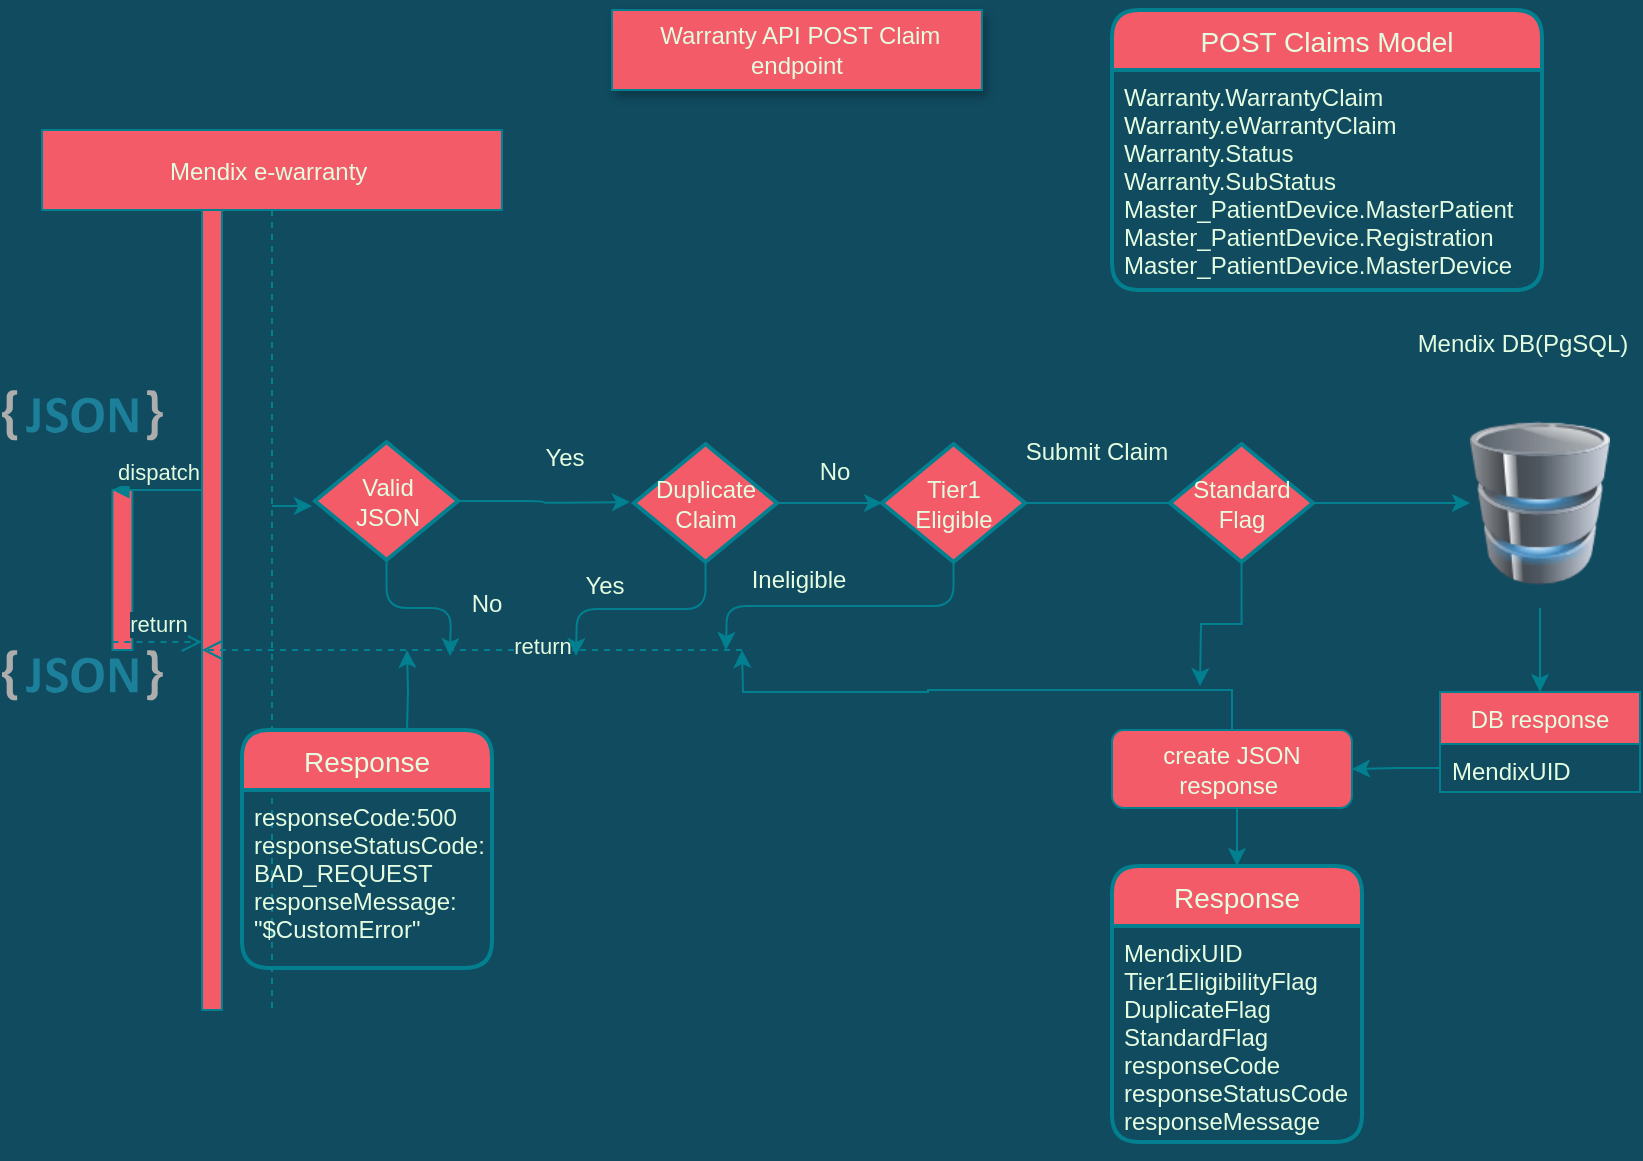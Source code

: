 <mxfile version="14.8.0" type="github">
  <diagram id="kgpKYQtTHZ0yAKxKKP6v" name="Page-1">
    <mxGraphModel dx="1038" dy="547" grid="1" gridSize="3" guides="1" tooltips="1" connect="1" arrows="1" fold="1" page="1" pageScale="1" pageWidth="850" pageHeight="1100" background="#114B5F" math="0" shadow="0">
      <root>
        <mxCell id="0" />
        <mxCell id="1" parent="0" />
        <mxCell id="S-PPVUhzRQh5IIJFHJLY-30" value="&amp;nbsp;Warranty API POST Claim endpoint" style="text;html=1;align=center;verticalAlign=middle;whiteSpace=wrap;rounded=0;shadow=1;fillColor=#F45B69;strokeColor=#028090;fontColor=#E4FDE1;" parent="1" vertex="1">
          <mxGeometry x="315" y="10" width="185" height="40" as="geometry" />
        </mxCell>
        <object label="Mendix e-warranty " id="3nuBFxr9cyL0pnOWT2aG-1">
          <mxCell style="shape=umlLifeline;perimeter=lifelinePerimeter;container=1;collapsible=0;recursiveResize=0;rounded=0;shadow=0;strokeWidth=1;fillColor=#F45B69;strokeColor=#028090;fontColor=#E4FDE1;" parent="1" vertex="1">
            <mxGeometry x="30" y="70" width="230" height="440" as="geometry" />
          </mxCell>
        </object>
        <mxCell id="3nuBFxr9cyL0pnOWT2aG-2" value="" style="points=[];perimeter=orthogonalPerimeter;rounded=0;shadow=0;strokeWidth=1;fillColor=#F45B69;strokeColor=#028090;fontColor=#E4FDE1;" parent="3nuBFxr9cyL0pnOWT2aG-1" vertex="1">
          <mxGeometry x="80" y="40" width="10" height="400" as="geometry" />
        </mxCell>
        <mxCell id="NuTsC-qYxs-nushXYF4Y-41" value="" style="endArrow=classic;html=1;fontColor=#E4FDE1;strokeColor=#028090;fillColor=#F45B69;labelBackgroundColor=#114B5F;" parent="3nuBFxr9cyL0pnOWT2aG-1" source="3nuBFxr9cyL0pnOWT2aG-1" edge="1">
          <mxGeometry width="50" height="50" relative="1" as="geometry">
            <mxPoint x="90" y="211" as="sourcePoint" />
            <mxPoint x="135" y="188" as="targetPoint" />
          </mxGeometry>
        </mxCell>
        <mxCell id="uPZaJIyxfJ7PoCBkE-e1-34" value="&lt;span style=&quot;color: rgba(0 , 0 , 0 , 0) ; font-family: monospace ; font-size: 0px&quot;&gt;g&lt;/span&gt;" style="text;html=1;align=center;verticalAlign=middle;resizable=0;points=[];autosize=1;fontColor=#E4FDE1;" parent="1" vertex="1">
          <mxGeometry x="440" y="250" width="20" height="20" as="geometry" />
        </mxCell>
        <mxCell id="NuTsC-qYxs-nushXYF4Y-32" style="edgeStyle=orthogonalEdgeStyle;curved=0;rounded=1;sketch=0;orthogonalLoop=1;jettySize=auto;html=1;exitX=0.5;exitY=1;exitDx=0;exitDy=0;entryX=0.5;entryY=0;entryDx=0;entryDy=0;fontColor=#E4FDE1;strokeColor=#028090;fillColor=#F45B69;labelBackgroundColor=#114B5F;" parent="1" source="8tkr-KhlQ4kUat4qIyOS-1" target="-wJCNphR5galvLtW1J4u-19" edge="1">
          <mxGeometry relative="1" as="geometry" />
        </mxCell>
        <mxCell id="8tkr-KhlQ4kUat4qIyOS-1" value="" style="image;html=1;image=img/lib/clip_art/computers/Database_128x128.png;fontFamily=Helvetica;fontSize=12;fontColor=#E4FDE1;align=center;strokeColor=#028090;fillColor=#F45B69;labelBackgroundColor=#114B5F;" parent="1" vertex="1">
          <mxGeometry x="744" y="204" width="70" height="105" as="geometry" />
        </mxCell>
        <mxCell id="U4aJJLkr5VwEqsjg9ysN-1" value="" style="html=1;points=[];perimeter=orthogonalPerimeter;fillColor=#F45B69;strokeColor=#028090;fontColor=#E4FDE1;" parent="1" vertex="1">
          <mxGeometry x="65.2" y="250" width="10" height="80" as="geometry" />
        </mxCell>
        <mxCell id="U4aJJLkr5VwEqsjg9ysN-2" value="dispatch" style="html=1;verticalAlign=bottom;endArrow=block;entryX=0;entryY=0;strokeColor=#028090;fontColor=#E4FDE1;labelBackgroundColor=#114B5F;" parent="1" target="U4aJJLkr5VwEqsjg9ysN-1" edge="1">
          <mxGeometry relative="1" as="geometry">
            <mxPoint x="110" y="250" as="sourcePoint" />
          </mxGeometry>
        </mxCell>
        <mxCell id="U4aJJLkr5VwEqsjg9ysN-3" value="return" style="html=1;verticalAlign=bottom;endArrow=open;dashed=1;endSize=8;exitX=0;exitY=0.95;strokeColor=#028090;fontColor=#E4FDE1;labelBackgroundColor=#114B5F;" parent="1" source="U4aJJLkr5VwEqsjg9ysN-1" edge="1">
          <mxGeometry relative="1" as="geometry">
            <mxPoint x="110" y="326" as="targetPoint" />
          </mxGeometry>
        </mxCell>
        <mxCell id="U4aJJLkr5VwEqsjg9ysN-4" value="" style="dashed=0;outlineConnect=0;html=1;align=center;labelPosition=center;verticalLabelPosition=bottom;verticalAlign=top;shape=mxgraph.weblogos.json_2;fillColor=#F45B69;strokeColor=#028090;fontColor=#E4FDE1;" parent="1" vertex="1">
          <mxGeometry x="10" y="200" width="80.4" height="25.2" as="geometry" />
        </mxCell>
        <mxCell id="U4aJJLkr5VwEqsjg9ysN-5" value="" style="dashed=0;outlineConnect=0;html=1;align=center;labelPosition=center;verticalLabelPosition=bottom;verticalAlign=top;shape=mxgraph.weblogos.json_2;fillColor=#F45B69;strokeColor=#028090;fontColor=#E4FDE1;" parent="1" vertex="1">
          <mxGeometry x="10" y="330" width="80.4" height="25.2" as="geometry" />
        </mxCell>
        <mxCell id="o4F7I5KbzvhBMEf7b5Hm-10" value="return" style="html=1;verticalAlign=bottom;endArrow=open;dashed=1;endSize=8;strokeColor=#028090;fontColor=#E4FDE1;labelBackgroundColor=#114B5F;" parent="1" edge="1">
          <mxGeometry x="-0.259" y="7" relative="1" as="geometry">
            <mxPoint x="380" y="330" as="sourcePoint" />
            <mxPoint x="110" y="330" as="targetPoint" />
            <mxPoint as="offset" />
          </mxGeometry>
        </mxCell>
        <mxCell id="o4F7I5KbzvhBMEf7b5Hm-25" value="Response" style="swimlane;childLayout=stackLayout;horizontal=1;startSize=30;horizontalStack=0;rounded=1;fontSize=14;fontStyle=0;strokeWidth=2;resizeParent=0;resizeLast=1;shadow=0;dashed=0;align=center;fillColor=#F45B69;strokeColor=#028090;fontColor=#E4FDE1;" parent="1" vertex="1">
          <mxGeometry x="565" y="438" width="125" height="138" as="geometry" />
        </mxCell>
        <mxCell id="o4F7I5KbzvhBMEf7b5Hm-26" value="MendixUID&#xa;Tier1EligibilityFlag&#xa;DuplicateFlag&#xa;StandardFlag&#xa;responseCode&#xa;responseStatusCode&#xa;responseMessage&#xa;" style="align=left;strokeColor=none;fillColor=none;spacingLeft=4;fontSize=12;verticalAlign=top;resizable=0;rotatable=0;part=1;fontColor=#E4FDE1;" parent="o4F7I5KbzvhBMEf7b5Hm-25" vertex="1">
          <mxGeometry y="30" width="125" height="108" as="geometry" />
        </mxCell>
        <mxCell id="18Ler7sBSwxNWshURoEd-3" style="edgeStyle=orthogonalEdgeStyle;rounded=0;orthogonalLoop=1;jettySize=auto;html=1;exitX=0.5;exitY=1;exitDx=0;exitDy=0;strokeColor=#028090;fontColor=#E4FDE1;labelBackgroundColor=#114B5F;" parent="o4F7I5KbzvhBMEf7b5Hm-25" source="o4F7I5KbzvhBMEf7b5Hm-26" target="o4F7I5KbzvhBMEf7b5Hm-26" edge="1">
          <mxGeometry relative="1" as="geometry" />
        </mxCell>
        <mxCell id="18Ler7sBSwxNWshURoEd-4" style="edgeStyle=orthogonalEdgeStyle;rounded=0;orthogonalLoop=1;jettySize=auto;html=1;exitX=0.5;exitY=1;exitDx=0;exitDy=0;strokeColor=#028090;fontColor=#E4FDE1;labelBackgroundColor=#114B5F;" parent="o4F7I5KbzvhBMEf7b5Hm-25" source="o4F7I5KbzvhBMEf7b5Hm-26" target="o4F7I5KbzvhBMEf7b5Hm-26" edge="1">
          <mxGeometry relative="1" as="geometry" />
        </mxCell>
        <mxCell id="18Ler7sBSwxNWshURoEd-5" style="edgeStyle=orthogonalEdgeStyle;rounded=0;orthogonalLoop=1;jettySize=auto;html=1;exitX=0.5;exitY=1;exitDx=0;exitDy=0;strokeColor=#028090;fontColor=#E4FDE1;labelBackgroundColor=#114B5F;" parent="o4F7I5KbzvhBMEf7b5Hm-25" source="o4F7I5KbzvhBMEf7b5Hm-26" target="o4F7I5KbzvhBMEf7b5Hm-26" edge="1">
          <mxGeometry relative="1" as="geometry" />
        </mxCell>
        <mxCell id="18Ler7sBSwxNWshURoEd-19" style="edgeStyle=orthogonalEdgeStyle;rounded=0;orthogonalLoop=1;jettySize=auto;html=1;exitX=0.5;exitY=1;exitDx=0;exitDy=0;strokeColor=#028090;fontColor=#E4FDE1;labelBackgroundColor=#114B5F;" parent="o4F7I5KbzvhBMEf7b5Hm-25" source="o4F7I5KbzvhBMEf7b5Hm-26" target="o4F7I5KbzvhBMEf7b5Hm-26" edge="1">
          <mxGeometry relative="1" as="geometry" />
        </mxCell>
        <mxCell id="18Ler7sBSwxNWshURoEd-20" style="edgeStyle=orthogonalEdgeStyle;rounded=0;orthogonalLoop=1;jettySize=auto;html=1;exitX=0.5;exitY=1;exitDx=0;exitDy=0;strokeColor=#028090;fontColor=#E4FDE1;labelBackgroundColor=#114B5F;" parent="o4F7I5KbzvhBMEf7b5Hm-25" source="o4F7I5KbzvhBMEf7b5Hm-26" target="o4F7I5KbzvhBMEf7b5Hm-26" edge="1">
          <mxGeometry relative="1" as="geometry" />
        </mxCell>
        <mxCell id="o4F7I5KbzvhBMEf7b5Hm-29" style="edgeStyle=orthogonalEdgeStyle;rounded=0;orthogonalLoop=1;jettySize=auto;html=1;exitX=0.5;exitY=1;exitDx=0;exitDy=0;entryX=0.5;entryY=0;entryDx=0;entryDy=0;strokeColor=#028090;fontColor=#E4FDE1;labelBackgroundColor=#114B5F;" parent="1" source="o4F7I5KbzvhBMEf7b5Hm-28" target="o4F7I5KbzvhBMEf7b5Hm-25" edge="1">
          <mxGeometry relative="1" as="geometry" />
        </mxCell>
        <mxCell id="4Nz6qEvkmZNa70ng-Zwl-9" style="edgeStyle=orthogonalEdgeStyle;rounded=0;orthogonalLoop=1;jettySize=auto;html=1;exitX=0.5;exitY=0;exitDx=0;exitDy=0;strokeColor=#028090;fontColor=#E4FDE1;labelBackgroundColor=#114B5F;" parent="1" source="o4F7I5KbzvhBMEf7b5Hm-28" edge="1">
          <mxGeometry relative="1" as="geometry">
            <mxPoint x="380" y="330" as="targetPoint" />
          </mxGeometry>
        </mxCell>
        <mxCell id="o4F7I5KbzvhBMEf7b5Hm-28" value="create JSON response&amp;nbsp;" style="rounded=1;whiteSpace=wrap;html=1;fillColor=#F45B69;strokeColor=#028090;fontColor=#E4FDE1;" parent="1" vertex="1">
          <mxGeometry x="565" y="370" width="120" height="39" as="geometry" />
        </mxCell>
        <mxCell id="18Ler7sBSwxNWshURoEd-6" value="POST Claims Model" style="swimlane;childLayout=stackLayout;horizontal=1;startSize=30;horizontalStack=0;rounded=1;fontSize=14;fontStyle=0;strokeWidth=2;resizeParent=0;resizeLast=1;shadow=0;dashed=0;align=center;fillColor=#F45B69;strokeColor=#028090;fontColor=#E4FDE1;" parent="1" vertex="1">
          <mxGeometry x="565" y="10" width="215" height="140" as="geometry">
            <mxRectangle x="565" y="10" width="160" height="30" as="alternateBounds" />
          </mxGeometry>
        </mxCell>
        <mxCell id="18Ler7sBSwxNWshURoEd-7" value="Warranty.WarrantyClaim&#xa;Warranty.eWarrantyClaim&#xa;Warranty.Status&#xa;Warranty.SubStatus&#xa;Master_PatientDevice.MasterPatient&#xa;Master_PatientDevice.Registration&#xa;Master_PatientDevice.MasterDevice" style="align=left;strokeColor=none;fillColor=none;spacingLeft=4;fontSize=12;verticalAlign=top;resizable=0;rotatable=0;part=1;fontColor=#E4FDE1;" parent="18Ler7sBSwxNWshURoEd-6" vertex="1">
          <mxGeometry y="30" width="215" height="110" as="geometry" />
        </mxCell>
        <mxCell id="18Ler7sBSwxNWshURoEd-8" style="edgeStyle=orthogonalEdgeStyle;rounded=0;orthogonalLoop=1;jettySize=auto;html=1;exitX=0.5;exitY=1;exitDx=0;exitDy=0;strokeColor=#028090;fontColor=#E4FDE1;labelBackgroundColor=#114B5F;" parent="18Ler7sBSwxNWshURoEd-6" source="18Ler7sBSwxNWshURoEd-7" target="18Ler7sBSwxNWshURoEd-7" edge="1">
          <mxGeometry relative="1" as="geometry" />
        </mxCell>
        <mxCell id="18Ler7sBSwxNWshURoEd-9" style="edgeStyle=orthogonalEdgeStyle;rounded=0;orthogonalLoop=1;jettySize=auto;html=1;exitX=0.5;exitY=1;exitDx=0;exitDy=0;strokeColor=#028090;fontColor=#E4FDE1;labelBackgroundColor=#114B5F;" parent="18Ler7sBSwxNWshURoEd-6" source="18Ler7sBSwxNWshURoEd-7" target="18Ler7sBSwxNWshURoEd-7" edge="1">
          <mxGeometry relative="1" as="geometry" />
        </mxCell>
        <mxCell id="18Ler7sBSwxNWshURoEd-10" style="edgeStyle=orthogonalEdgeStyle;rounded=0;orthogonalLoop=1;jettySize=auto;html=1;exitX=0.5;exitY=1;exitDx=0;exitDy=0;strokeColor=#028090;fontColor=#E4FDE1;labelBackgroundColor=#114B5F;" parent="18Ler7sBSwxNWshURoEd-6" source="18Ler7sBSwxNWshURoEd-7" target="18Ler7sBSwxNWshURoEd-7" edge="1">
          <mxGeometry relative="1" as="geometry" />
        </mxCell>
        <mxCell id="-wJCNphR5galvLtW1J4u-19" value="DB response" style="swimlane;fontStyle=0;childLayout=stackLayout;horizontal=1;startSize=26;horizontalStack=0;resizeParent=1;resizeParentMax=0;resizeLast=0;collapsible=1;marginBottom=0;fillColor=#F45B69;strokeColor=#028090;fontColor=#E4FDE1;" parent="1" vertex="1">
          <mxGeometry x="729" y="351" width="100" height="50" as="geometry" />
        </mxCell>
        <mxCell id="-wJCNphR5galvLtW1J4u-21" value="MendixUID" style="text;strokeColor=none;fillColor=none;align=left;verticalAlign=top;spacingLeft=4;spacingRight=4;overflow=hidden;rotatable=0;points=[[0,0.5],[1,0.5]];portConstraint=eastwest;fontColor=#E4FDE1;" parent="-wJCNphR5galvLtW1J4u-19" vertex="1">
          <mxGeometry y="26" width="100" height="24" as="geometry" />
        </mxCell>
        <mxCell id="4Nz6qEvkmZNa70ng-Zwl-10" style="edgeStyle=orthogonalEdgeStyle;rounded=0;orthogonalLoop=1;jettySize=auto;html=1;exitX=0;exitY=0.5;exitDx=0;exitDy=0;entryX=1;entryY=0.5;entryDx=0;entryDy=0;strokeColor=#028090;fontColor=#E4FDE1;labelBackgroundColor=#114B5F;" parent="1" source="-wJCNphR5galvLtW1J4u-21" target="o4F7I5KbzvhBMEf7b5Hm-28" edge="1">
          <mxGeometry relative="1" as="geometry" />
        </mxCell>
        <mxCell id="NuTsC-qYxs-nushXYF4Y-8" style="edgeStyle=orthogonalEdgeStyle;rounded=0;orthogonalLoop=1;jettySize=auto;html=1;strokeColor=#028090;fontColor=#E4FDE1;labelBackgroundColor=#114B5F;" parent="1" edge="1">
          <mxGeometry relative="1" as="geometry">
            <mxPoint x="212.5" y="330" as="targetPoint" />
            <mxPoint x="212.5" y="370" as="sourcePoint" />
          </mxGeometry>
        </mxCell>
        <mxCell id="NuTsC-qYxs-nushXYF4Y-11" value="Response" style="swimlane;childLayout=stackLayout;horizontal=1;startSize=30;horizontalStack=0;rounded=1;fontSize=14;fontStyle=0;strokeWidth=2;resizeParent=0;resizeLast=1;shadow=0;dashed=0;align=center;fillColor=#F45B69;strokeColor=#028090;fontColor=#E4FDE1;" parent="1" vertex="1">
          <mxGeometry x="130" y="370" width="125" height="119" as="geometry" />
        </mxCell>
        <mxCell id="NuTsC-qYxs-nushXYF4Y-12" value="responseCode:500&#xa;responseStatusCode:&#xa;BAD_REQUEST&#xa;responseMessage:&#xa;&quot;$CustomError&quot;" style="align=left;strokeColor=none;fillColor=none;spacingLeft=4;fontSize=12;verticalAlign=top;resizable=0;rotatable=0;part=1;fontColor=#E4FDE1;" parent="NuTsC-qYxs-nushXYF4Y-11" vertex="1">
          <mxGeometry y="30" width="125" height="89" as="geometry" />
        </mxCell>
        <mxCell id="NuTsC-qYxs-nushXYF4Y-13" style="edgeStyle=orthogonalEdgeStyle;rounded=0;orthogonalLoop=1;jettySize=auto;html=1;exitX=0.5;exitY=1;exitDx=0;exitDy=0;strokeColor=#028090;fontColor=#E4FDE1;labelBackgroundColor=#114B5F;" parent="NuTsC-qYxs-nushXYF4Y-11" source="NuTsC-qYxs-nushXYF4Y-12" target="NuTsC-qYxs-nushXYF4Y-12" edge="1">
          <mxGeometry relative="1" as="geometry" />
        </mxCell>
        <mxCell id="NuTsC-qYxs-nushXYF4Y-14" style="edgeStyle=orthogonalEdgeStyle;rounded=0;orthogonalLoop=1;jettySize=auto;html=1;exitX=0.5;exitY=1;exitDx=0;exitDy=0;strokeColor=#028090;fontColor=#E4FDE1;labelBackgroundColor=#114B5F;" parent="NuTsC-qYxs-nushXYF4Y-11" source="NuTsC-qYxs-nushXYF4Y-12" target="NuTsC-qYxs-nushXYF4Y-12" edge="1">
          <mxGeometry relative="1" as="geometry" />
        </mxCell>
        <mxCell id="NuTsC-qYxs-nushXYF4Y-15" style="edgeStyle=orthogonalEdgeStyle;rounded=0;orthogonalLoop=1;jettySize=auto;html=1;exitX=0.5;exitY=1;exitDx=0;exitDy=0;strokeColor=#028090;fontColor=#E4FDE1;labelBackgroundColor=#114B5F;" parent="NuTsC-qYxs-nushXYF4Y-11" source="NuTsC-qYxs-nushXYF4Y-12" target="NuTsC-qYxs-nushXYF4Y-12" edge="1">
          <mxGeometry relative="1" as="geometry" />
        </mxCell>
        <mxCell id="NuTsC-qYxs-nushXYF4Y-16" style="edgeStyle=orthogonalEdgeStyle;rounded=0;orthogonalLoop=1;jettySize=auto;html=1;exitX=0.5;exitY=1;exitDx=0;exitDy=0;strokeColor=#028090;fontColor=#E4FDE1;labelBackgroundColor=#114B5F;" parent="NuTsC-qYxs-nushXYF4Y-11" source="NuTsC-qYxs-nushXYF4Y-12" target="NuTsC-qYxs-nushXYF4Y-12" edge="1">
          <mxGeometry relative="1" as="geometry" />
        </mxCell>
        <mxCell id="NuTsC-qYxs-nushXYF4Y-17" style="edgeStyle=orthogonalEdgeStyle;rounded=0;orthogonalLoop=1;jettySize=auto;html=1;exitX=0.5;exitY=1;exitDx=0;exitDy=0;strokeColor=#028090;fontColor=#E4FDE1;labelBackgroundColor=#114B5F;" parent="NuTsC-qYxs-nushXYF4Y-11" source="NuTsC-qYxs-nushXYF4Y-12" target="NuTsC-qYxs-nushXYF4Y-12" edge="1">
          <mxGeometry relative="1" as="geometry" />
        </mxCell>
        <mxCell id="NuTsC-qYxs-nushXYF4Y-25" style="edgeStyle=orthogonalEdgeStyle;curved=0;rounded=1;sketch=0;orthogonalLoop=1;jettySize=auto;html=1;exitX=0.5;exitY=1;exitDx=0;exitDy=0;exitPerimeter=0;fontColor=#E4FDE1;strokeColor=#028090;fillColor=#F45B69;labelBackgroundColor=#114B5F;" parent="1" source="NuTsC-qYxs-nushXYF4Y-20" edge="1">
          <mxGeometry relative="1" as="geometry">
            <mxPoint x="234" y="333" as="targetPoint" />
          </mxGeometry>
        </mxCell>
        <mxCell id="NuTsC-qYxs-nushXYF4Y-40" style="edgeStyle=orthogonalEdgeStyle;curved=0;rounded=1;sketch=0;orthogonalLoop=1;jettySize=auto;html=1;exitX=1;exitY=0.5;exitDx=0;exitDy=0;exitPerimeter=0;fontColor=#E4FDE1;strokeColor=#028090;fillColor=#F45B69;labelBackgroundColor=#114B5F;" parent="1" source="NuTsC-qYxs-nushXYF4Y-20" edge="1">
          <mxGeometry relative="1" as="geometry">
            <mxPoint x="324" y="256" as="targetPoint" />
          </mxGeometry>
        </mxCell>
        <mxCell id="NuTsC-qYxs-nushXYF4Y-20" value="&lt;span&gt;Valid &lt;br&gt;JSON&lt;/span&gt;" style="strokeWidth=2;html=1;shape=mxgraph.flowchart.decision;whiteSpace=wrap;fillColor=#F45B69;strokeColor=#028090;fontColor=#E4FDE1;" parent="1" vertex="1">
          <mxGeometry x="166.5" y="226" width="71.5" height="59" as="geometry" />
        </mxCell>
        <mxCell id="NuTsC-qYxs-nushXYF4Y-24" value="Yes" style="text;html=1;align=center;verticalAlign=middle;resizable=0;points=[];autosize=1;strokeColor=none;fontColor=#E4FDE1;" parent="1" vertex="1">
          <mxGeometry x="276" y="225.2" width="30" height="18" as="geometry" />
        </mxCell>
        <mxCell id="NuTsC-qYxs-nushXYF4Y-26" value="No" style="text;html=1;align=center;verticalAlign=middle;resizable=0;points=[];autosize=1;strokeColor=none;fontColor=#E4FDE1;" parent="1" vertex="1">
          <mxGeometry x="238" y="298" width="27" height="18" as="geometry" />
        </mxCell>
        <mxCell id="NuTsC-qYxs-nushXYF4Y-30" style="edgeStyle=orthogonalEdgeStyle;curved=0;rounded=1;sketch=0;orthogonalLoop=1;jettySize=auto;html=1;exitX=0.5;exitY=1;exitDx=0;exitDy=0;exitPerimeter=0;fontColor=#E4FDE1;strokeColor=#028090;fillColor=#F45B69;labelBackgroundColor=#114B5F;" parent="1" source="NuTsC-qYxs-nushXYF4Y-28" edge="1">
          <mxGeometry relative="1" as="geometry">
            <mxPoint x="297" y="333" as="targetPoint" />
          </mxGeometry>
        </mxCell>
        <mxCell id="NuTsC-qYxs-nushXYF4Y-34" style="edgeStyle=orthogonalEdgeStyle;curved=0;rounded=1;sketch=0;orthogonalLoop=1;jettySize=auto;html=1;exitX=1;exitY=0.5;exitDx=0;exitDy=0;exitPerimeter=0;fontColor=#E4FDE1;strokeColor=#028090;fillColor=#F45B69;labelBackgroundColor=#114B5F;" parent="1" source="NuTsC-qYxs-nushXYF4Y-28" target="NuTsC-qYxs-nushXYF4Y-33" edge="1">
          <mxGeometry relative="1" as="geometry" />
        </mxCell>
        <mxCell id="NuTsC-qYxs-nushXYF4Y-28" value="Duplicate&lt;br&gt;Claim" style="strokeWidth=2;html=1;shape=mxgraph.flowchart.decision;whiteSpace=wrap;fillColor=#F45B69;strokeColor=#028090;fontColor=#E4FDE1;" parent="1" vertex="1">
          <mxGeometry x="326" y="227" width="71.5" height="59" as="geometry" />
        </mxCell>
        <mxCell id="NuTsC-qYxs-nushXYF4Y-29" value="Mendix DB(PgSQL)" style="text;html=1;align=center;verticalAlign=middle;resizable=0;points=[];autosize=1;strokeColor=none;fontColor=#E4FDE1;" parent="1" vertex="1">
          <mxGeometry x="711" y="168" width="117" height="18" as="geometry" />
        </mxCell>
        <mxCell id="NuTsC-qYxs-nushXYF4Y-31" value="Yes" style="text;html=1;align=center;verticalAlign=middle;resizable=0;points=[];autosize=1;strokeColor=none;fontColor=#E4FDE1;" parent="1" vertex="1">
          <mxGeometry x="296" y="289" width="30" height="18" as="geometry" />
        </mxCell>
        <mxCell id="NuTsC-qYxs-nushXYF4Y-36" style="edgeStyle=orthogonalEdgeStyle;curved=0;rounded=1;sketch=0;orthogonalLoop=1;jettySize=auto;html=1;exitX=0.5;exitY=1;exitDx=0;exitDy=0;exitPerimeter=0;fontColor=#E4FDE1;strokeColor=#028090;fillColor=#F45B69;labelBackgroundColor=#114B5F;" parent="1" source="NuTsC-qYxs-nushXYF4Y-33" edge="1">
          <mxGeometry relative="1" as="geometry">
            <mxPoint x="372" y="330" as="targetPoint" />
          </mxGeometry>
        </mxCell>
        <mxCell id="NuTsC-qYxs-nushXYF4Y-38" style="edgeStyle=orthogonalEdgeStyle;curved=0;rounded=1;sketch=0;orthogonalLoop=1;jettySize=auto;html=1;exitX=1;exitY=0.5;exitDx=0;exitDy=0;exitPerimeter=0;entryX=0;entryY=0.5;entryDx=0;entryDy=0;fontColor=#E4FDE1;strokeColor=#028090;fillColor=#F45B69;startArrow=none;labelBackgroundColor=#114B5F;" parent="1" source="9cGxiGN1-o5l_QZ1Dwfl-1" target="8tkr-KhlQ4kUat4qIyOS-1" edge="1">
          <mxGeometry relative="1" as="geometry" />
        </mxCell>
        <mxCell id="NuTsC-qYxs-nushXYF4Y-33" value="Tier1&lt;br&gt;Eligible" style="strokeWidth=2;html=1;shape=mxgraph.flowchart.decision;whiteSpace=wrap;fillColor=#F45B69;strokeColor=#028090;fontColor=#E4FDE1;" parent="1" vertex="1">
          <mxGeometry x="450" y="227" width="71.5" height="59" as="geometry" />
        </mxCell>
        <mxCell id="NuTsC-qYxs-nushXYF4Y-35" value="No" style="text;html=1;align=center;verticalAlign=middle;resizable=0;points=[];autosize=1;strokeColor=none;fontColor=#E4FDE1;" parent="1" vertex="1">
          <mxGeometry x="412" y="232" width="27" height="18" as="geometry" />
        </mxCell>
        <mxCell id="NuTsC-qYxs-nushXYF4Y-37" value="Ineligible" style="text;html=1;align=center;verticalAlign=middle;resizable=0;points=[];autosize=1;strokeColor=none;fontColor=#E4FDE1;" parent="1" vertex="1">
          <mxGeometry x="379" y="286" width="57" height="18" as="geometry" />
        </mxCell>
        <mxCell id="NuTsC-qYxs-nushXYF4Y-39" value="Submit Claim" style="text;html=1;align=center;verticalAlign=middle;resizable=0;points=[];autosize=1;strokeColor=none;fontColor=#E4FDE1;" parent="1" vertex="1">
          <mxGeometry x="516" y="222" width="81" height="18" as="geometry" />
        </mxCell>
        <mxCell id="9cGxiGN1-o5l_QZ1Dwfl-3" style="edgeStyle=orthogonalEdgeStyle;rounded=0;orthogonalLoop=1;jettySize=auto;html=1;exitX=0.5;exitY=1;exitDx=0;exitDy=0;exitPerimeter=0;labelBackgroundColor=#114B5F;strokeColor=#028090;fontColor=#E4FDE1;" edge="1" parent="1" source="9cGxiGN1-o5l_QZ1Dwfl-1">
          <mxGeometry relative="1" as="geometry">
            <mxPoint x="609" y="348" as="targetPoint" />
          </mxGeometry>
        </mxCell>
        <mxCell id="9cGxiGN1-o5l_QZ1Dwfl-1" value="Standard Flag" style="strokeWidth=2;html=1;shape=mxgraph.flowchart.decision;whiteSpace=wrap;fillColor=#F45B69;strokeColor=#028090;fontColor=#E4FDE1;" vertex="1" parent="1">
          <mxGeometry x="594" y="227" width="71.5" height="59" as="geometry" />
        </mxCell>
        <mxCell id="9cGxiGN1-o5l_QZ1Dwfl-2" value="" style="edgeStyle=orthogonalEdgeStyle;curved=0;rounded=1;sketch=0;orthogonalLoop=1;jettySize=auto;html=1;exitX=1;exitY=0.5;exitDx=0;exitDy=0;exitPerimeter=0;entryX=0;entryY=0.5;entryDx=0;entryDy=0;fontColor=#E4FDE1;strokeColor=#028090;fillColor=#F45B69;endArrow=none;labelBackgroundColor=#114B5F;" edge="1" parent="1" source="NuTsC-qYxs-nushXYF4Y-33" target="9cGxiGN1-o5l_QZ1Dwfl-1">
          <mxGeometry relative="1" as="geometry">
            <mxPoint x="521.5" y="256.5" as="sourcePoint" />
            <mxPoint x="744" y="256.5" as="targetPoint" />
          </mxGeometry>
        </mxCell>
      </root>
    </mxGraphModel>
  </diagram>
</mxfile>
